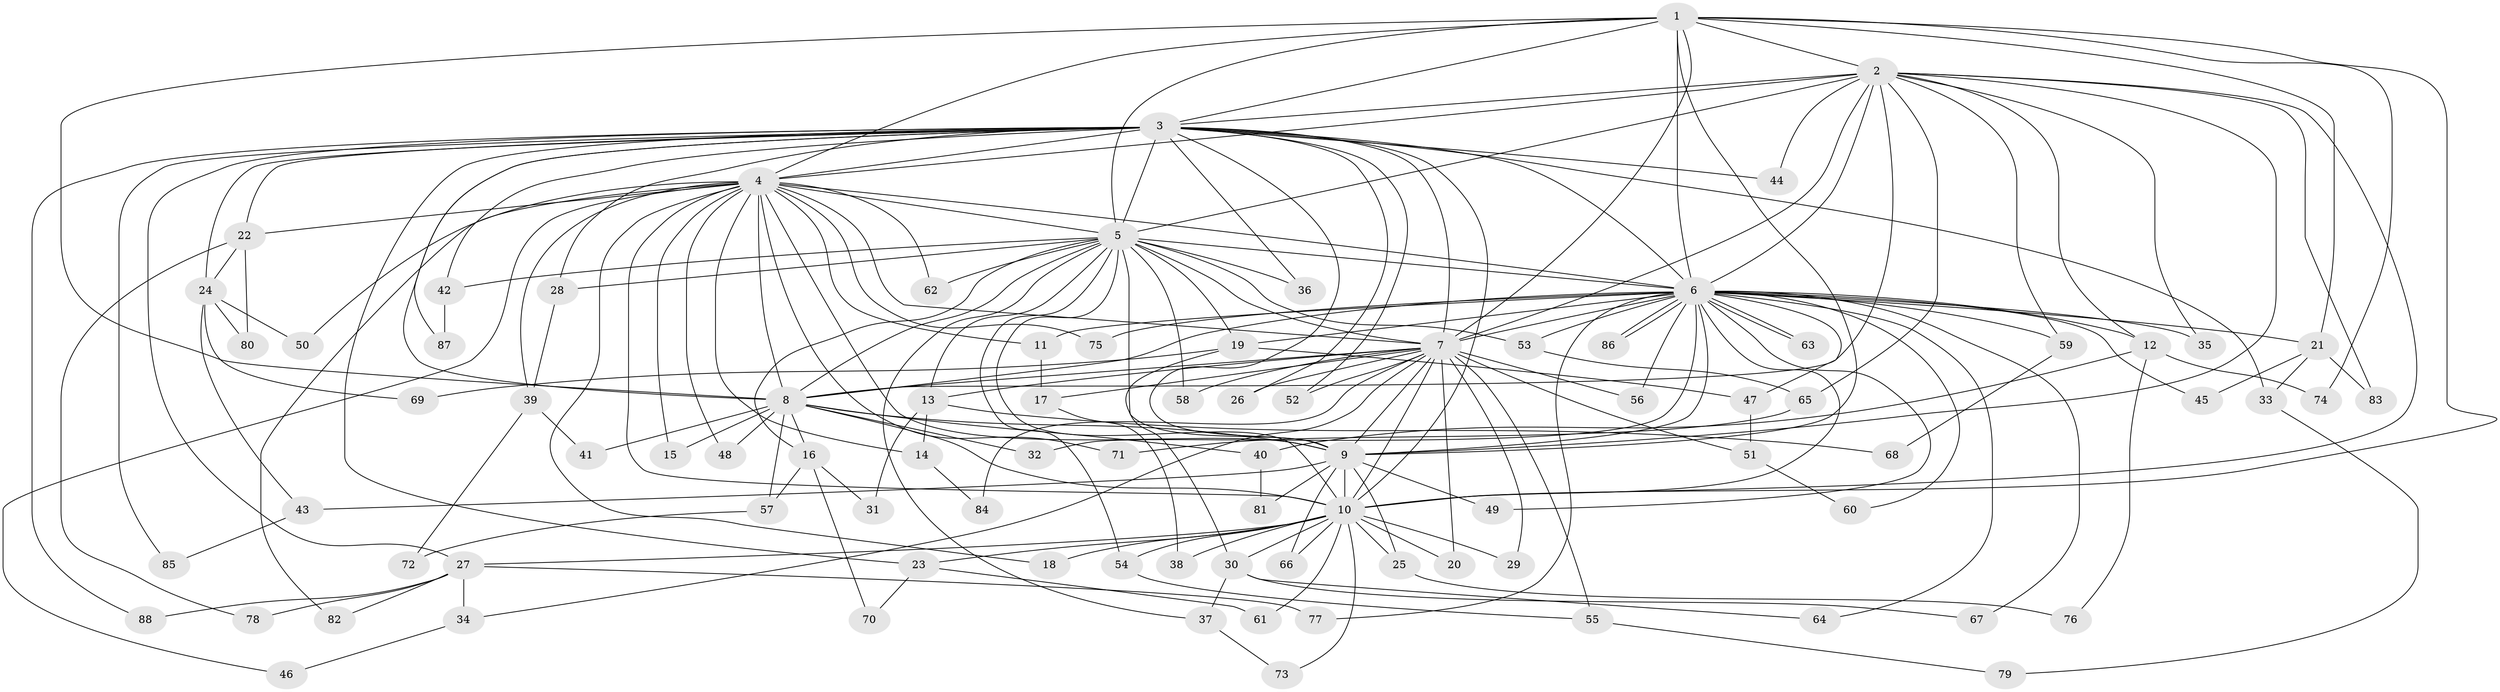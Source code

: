 // Generated by graph-tools (version 1.1) at 2025/13/03/09/25 04:13:47]
// undirected, 88 vertices, 201 edges
graph export_dot {
graph [start="1"]
  node [color=gray90,style=filled];
  1;
  2;
  3;
  4;
  5;
  6;
  7;
  8;
  9;
  10;
  11;
  12;
  13;
  14;
  15;
  16;
  17;
  18;
  19;
  20;
  21;
  22;
  23;
  24;
  25;
  26;
  27;
  28;
  29;
  30;
  31;
  32;
  33;
  34;
  35;
  36;
  37;
  38;
  39;
  40;
  41;
  42;
  43;
  44;
  45;
  46;
  47;
  48;
  49;
  50;
  51;
  52;
  53;
  54;
  55;
  56;
  57;
  58;
  59;
  60;
  61;
  62;
  63;
  64;
  65;
  66;
  67;
  68;
  69;
  70;
  71;
  72;
  73;
  74;
  75;
  76;
  77;
  78;
  79;
  80;
  81;
  82;
  83;
  84;
  85;
  86;
  87;
  88;
  1 -- 2;
  1 -- 3;
  1 -- 4;
  1 -- 5;
  1 -- 6;
  1 -- 7;
  1 -- 8;
  1 -- 9;
  1 -- 10;
  1 -- 21;
  1 -- 74;
  2 -- 3;
  2 -- 4;
  2 -- 5;
  2 -- 6;
  2 -- 7;
  2 -- 8;
  2 -- 9;
  2 -- 10;
  2 -- 12;
  2 -- 35;
  2 -- 44;
  2 -- 59;
  2 -- 65;
  2 -- 83;
  3 -- 4;
  3 -- 5;
  3 -- 6;
  3 -- 7;
  3 -- 8;
  3 -- 9;
  3 -- 10;
  3 -- 22;
  3 -- 23;
  3 -- 24;
  3 -- 26;
  3 -- 27;
  3 -- 28;
  3 -- 33;
  3 -- 36;
  3 -- 42;
  3 -- 44;
  3 -- 52;
  3 -- 85;
  3 -- 87;
  3 -- 88;
  4 -- 5;
  4 -- 6;
  4 -- 7;
  4 -- 8;
  4 -- 9;
  4 -- 10;
  4 -- 11;
  4 -- 14;
  4 -- 15;
  4 -- 18;
  4 -- 22;
  4 -- 39;
  4 -- 46;
  4 -- 48;
  4 -- 50;
  4 -- 62;
  4 -- 71;
  4 -- 75;
  4 -- 82;
  5 -- 6;
  5 -- 7;
  5 -- 8;
  5 -- 9;
  5 -- 10;
  5 -- 13;
  5 -- 16;
  5 -- 19;
  5 -- 28;
  5 -- 36;
  5 -- 37;
  5 -- 42;
  5 -- 53;
  5 -- 54;
  5 -- 58;
  5 -- 62;
  6 -- 7;
  6 -- 8;
  6 -- 9;
  6 -- 10;
  6 -- 11;
  6 -- 12;
  6 -- 19;
  6 -- 21;
  6 -- 32;
  6 -- 35;
  6 -- 45;
  6 -- 47;
  6 -- 49;
  6 -- 53;
  6 -- 56;
  6 -- 59;
  6 -- 60;
  6 -- 63;
  6 -- 63;
  6 -- 64;
  6 -- 67;
  6 -- 75;
  6 -- 77;
  6 -- 86;
  6 -- 86;
  7 -- 8;
  7 -- 9;
  7 -- 10;
  7 -- 13;
  7 -- 17;
  7 -- 20;
  7 -- 26;
  7 -- 29;
  7 -- 34;
  7 -- 51;
  7 -- 52;
  7 -- 55;
  7 -- 56;
  7 -- 58;
  7 -- 84;
  8 -- 9;
  8 -- 10;
  8 -- 15;
  8 -- 16;
  8 -- 32;
  8 -- 40;
  8 -- 41;
  8 -- 48;
  8 -- 57;
  9 -- 10;
  9 -- 25;
  9 -- 43;
  9 -- 49;
  9 -- 66;
  9 -- 81;
  10 -- 18;
  10 -- 20;
  10 -- 23;
  10 -- 25;
  10 -- 27;
  10 -- 29;
  10 -- 30;
  10 -- 38;
  10 -- 54;
  10 -- 61;
  10 -- 66;
  10 -- 73;
  11 -- 17;
  12 -- 40;
  12 -- 74;
  12 -- 76;
  13 -- 14;
  13 -- 31;
  13 -- 68;
  14 -- 84;
  16 -- 31;
  16 -- 57;
  16 -- 70;
  17 -- 38;
  19 -- 30;
  19 -- 47;
  19 -- 69;
  21 -- 33;
  21 -- 45;
  21 -- 83;
  22 -- 24;
  22 -- 78;
  22 -- 80;
  23 -- 61;
  23 -- 70;
  24 -- 43;
  24 -- 50;
  24 -- 69;
  24 -- 80;
  25 -- 76;
  27 -- 34;
  27 -- 77;
  27 -- 78;
  27 -- 82;
  27 -- 88;
  28 -- 39;
  30 -- 37;
  30 -- 64;
  30 -- 67;
  33 -- 79;
  34 -- 46;
  37 -- 73;
  39 -- 41;
  39 -- 72;
  40 -- 81;
  42 -- 87;
  43 -- 85;
  47 -- 51;
  51 -- 60;
  53 -- 65;
  54 -- 55;
  55 -- 79;
  57 -- 72;
  59 -- 68;
  65 -- 71;
}
